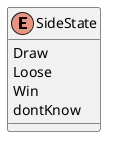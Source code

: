 @startuml





/' Objects '/

enum SideState {
	Draw
	Loose
	Win
	dontKnow
}





/' Inheritance relationships '/




/' Aggregation relationships '/





/' Nested objects '/



@enduml
